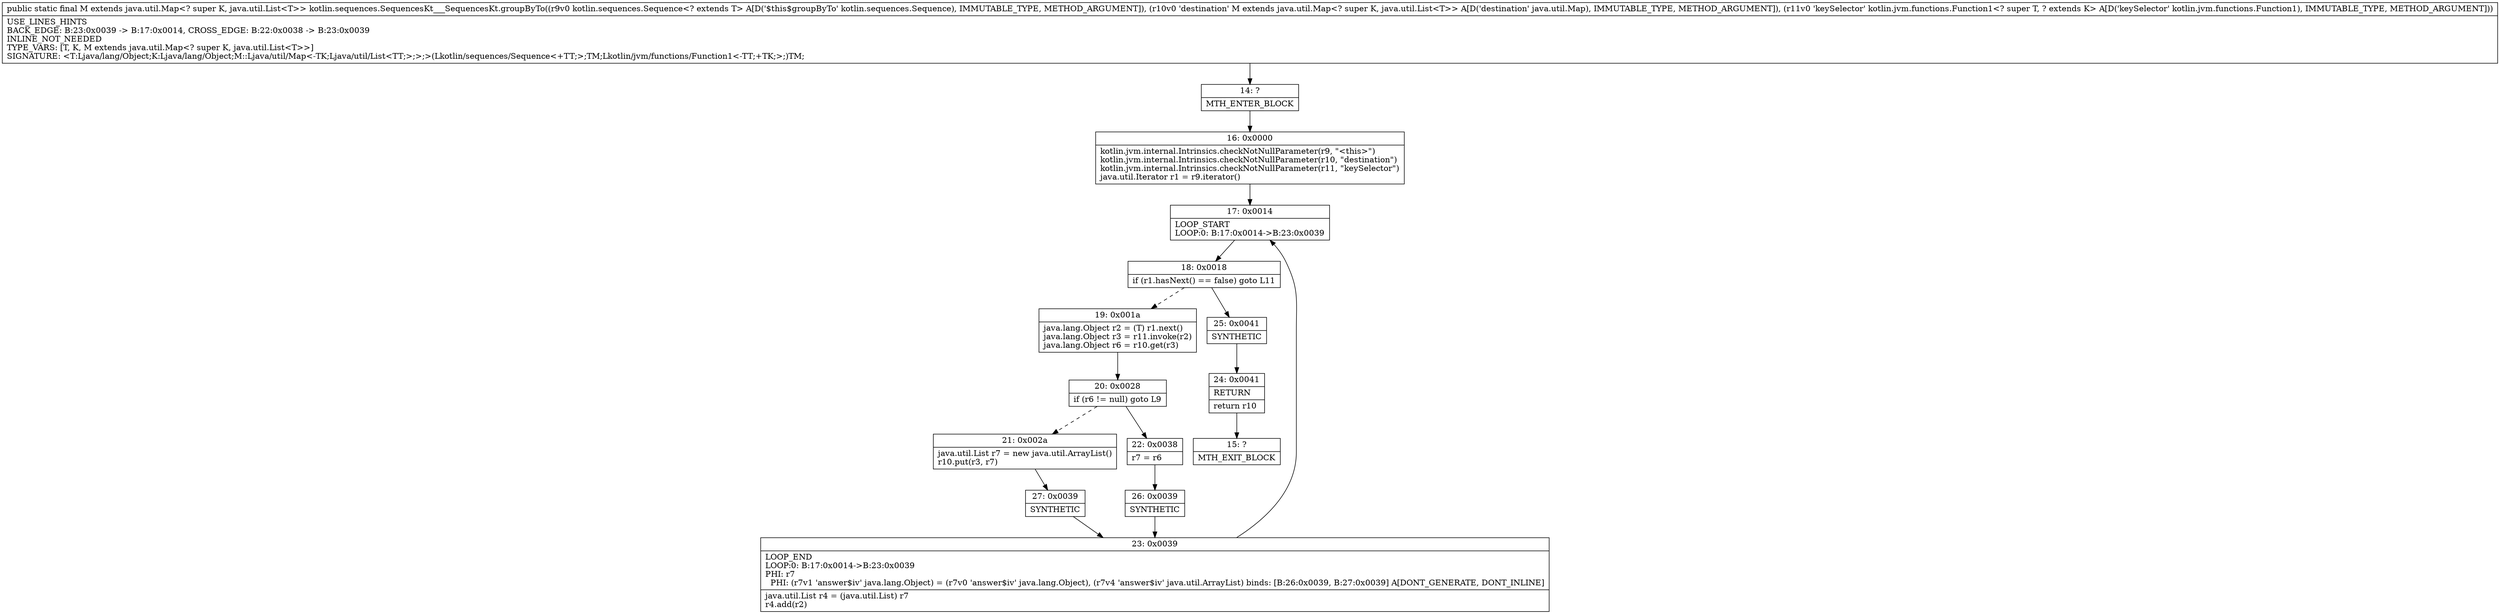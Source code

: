 digraph "CFG forkotlin.sequences.SequencesKt___SequencesKt.groupByTo(Lkotlin\/sequences\/Sequence;Ljava\/util\/Map;Lkotlin\/jvm\/functions\/Function1;)Ljava\/util\/Map;" {
Node_14 [shape=record,label="{14\:\ ?|MTH_ENTER_BLOCK\l}"];
Node_16 [shape=record,label="{16\:\ 0x0000|kotlin.jvm.internal.Intrinsics.checkNotNullParameter(r9, \"\<this\>\")\lkotlin.jvm.internal.Intrinsics.checkNotNullParameter(r10, \"destination\")\lkotlin.jvm.internal.Intrinsics.checkNotNullParameter(r11, \"keySelector\")\ljava.util.Iterator r1 = r9.iterator()\l}"];
Node_17 [shape=record,label="{17\:\ 0x0014|LOOP_START\lLOOP:0: B:17:0x0014\-\>B:23:0x0039\l}"];
Node_18 [shape=record,label="{18\:\ 0x0018|if (r1.hasNext() == false) goto L11\l}"];
Node_19 [shape=record,label="{19\:\ 0x001a|java.lang.Object r2 = (T) r1.next()\ljava.lang.Object r3 = r11.invoke(r2)\ljava.lang.Object r6 = r10.get(r3)\l}"];
Node_20 [shape=record,label="{20\:\ 0x0028|if (r6 != null) goto L9\l}"];
Node_21 [shape=record,label="{21\:\ 0x002a|java.util.List r7 = new java.util.ArrayList()\lr10.put(r3, r7)\l}"];
Node_27 [shape=record,label="{27\:\ 0x0039|SYNTHETIC\l}"];
Node_23 [shape=record,label="{23\:\ 0x0039|LOOP_END\lLOOP:0: B:17:0x0014\-\>B:23:0x0039\lPHI: r7 \l  PHI: (r7v1 'answer$iv' java.lang.Object) = (r7v0 'answer$iv' java.lang.Object), (r7v4 'answer$iv' java.util.ArrayList) binds: [B:26:0x0039, B:27:0x0039] A[DONT_GENERATE, DONT_INLINE]\l|java.util.List r4 = (java.util.List) r7\lr4.add(r2)\l}"];
Node_22 [shape=record,label="{22\:\ 0x0038|r7 = r6\l}"];
Node_26 [shape=record,label="{26\:\ 0x0039|SYNTHETIC\l}"];
Node_25 [shape=record,label="{25\:\ 0x0041|SYNTHETIC\l}"];
Node_24 [shape=record,label="{24\:\ 0x0041|RETURN\l|return r10\l}"];
Node_15 [shape=record,label="{15\:\ ?|MTH_EXIT_BLOCK\l}"];
MethodNode[shape=record,label="{public static final M extends java.util.Map\<? super K, java.util.List\<T\>\> kotlin.sequences.SequencesKt___SequencesKt.groupByTo((r9v0 kotlin.sequences.Sequence\<? extends T\> A[D('$this$groupByTo' kotlin.sequences.Sequence), IMMUTABLE_TYPE, METHOD_ARGUMENT]), (r10v0 'destination' M extends java.util.Map\<? super K, java.util.List\<T\>\> A[D('destination' java.util.Map), IMMUTABLE_TYPE, METHOD_ARGUMENT]), (r11v0 'keySelector' kotlin.jvm.functions.Function1\<? super T, ? extends K\> A[D('keySelector' kotlin.jvm.functions.Function1), IMMUTABLE_TYPE, METHOD_ARGUMENT]))  | USE_LINES_HINTS\lBACK_EDGE: B:23:0x0039 \-\> B:17:0x0014, CROSS_EDGE: B:22:0x0038 \-\> B:23:0x0039\lINLINE_NOT_NEEDED\lTYPE_VARS: [T, K, M extends java.util.Map\<? super K, java.util.List\<T\>\>]\lSIGNATURE: \<T:Ljava\/lang\/Object;K:Ljava\/lang\/Object;M::Ljava\/util\/Map\<\-TK;Ljava\/util\/List\<TT;\>;\>;\>(Lkotlin\/sequences\/Sequence\<+TT;\>;TM;Lkotlin\/jvm\/functions\/Function1\<\-TT;+TK;\>;)TM;\l}"];
MethodNode -> Node_14;Node_14 -> Node_16;
Node_16 -> Node_17;
Node_17 -> Node_18;
Node_18 -> Node_19[style=dashed];
Node_18 -> Node_25;
Node_19 -> Node_20;
Node_20 -> Node_21[style=dashed];
Node_20 -> Node_22;
Node_21 -> Node_27;
Node_27 -> Node_23;
Node_23 -> Node_17;
Node_22 -> Node_26;
Node_26 -> Node_23;
Node_25 -> Node_24;
Node_24 -> Node_15;
}

